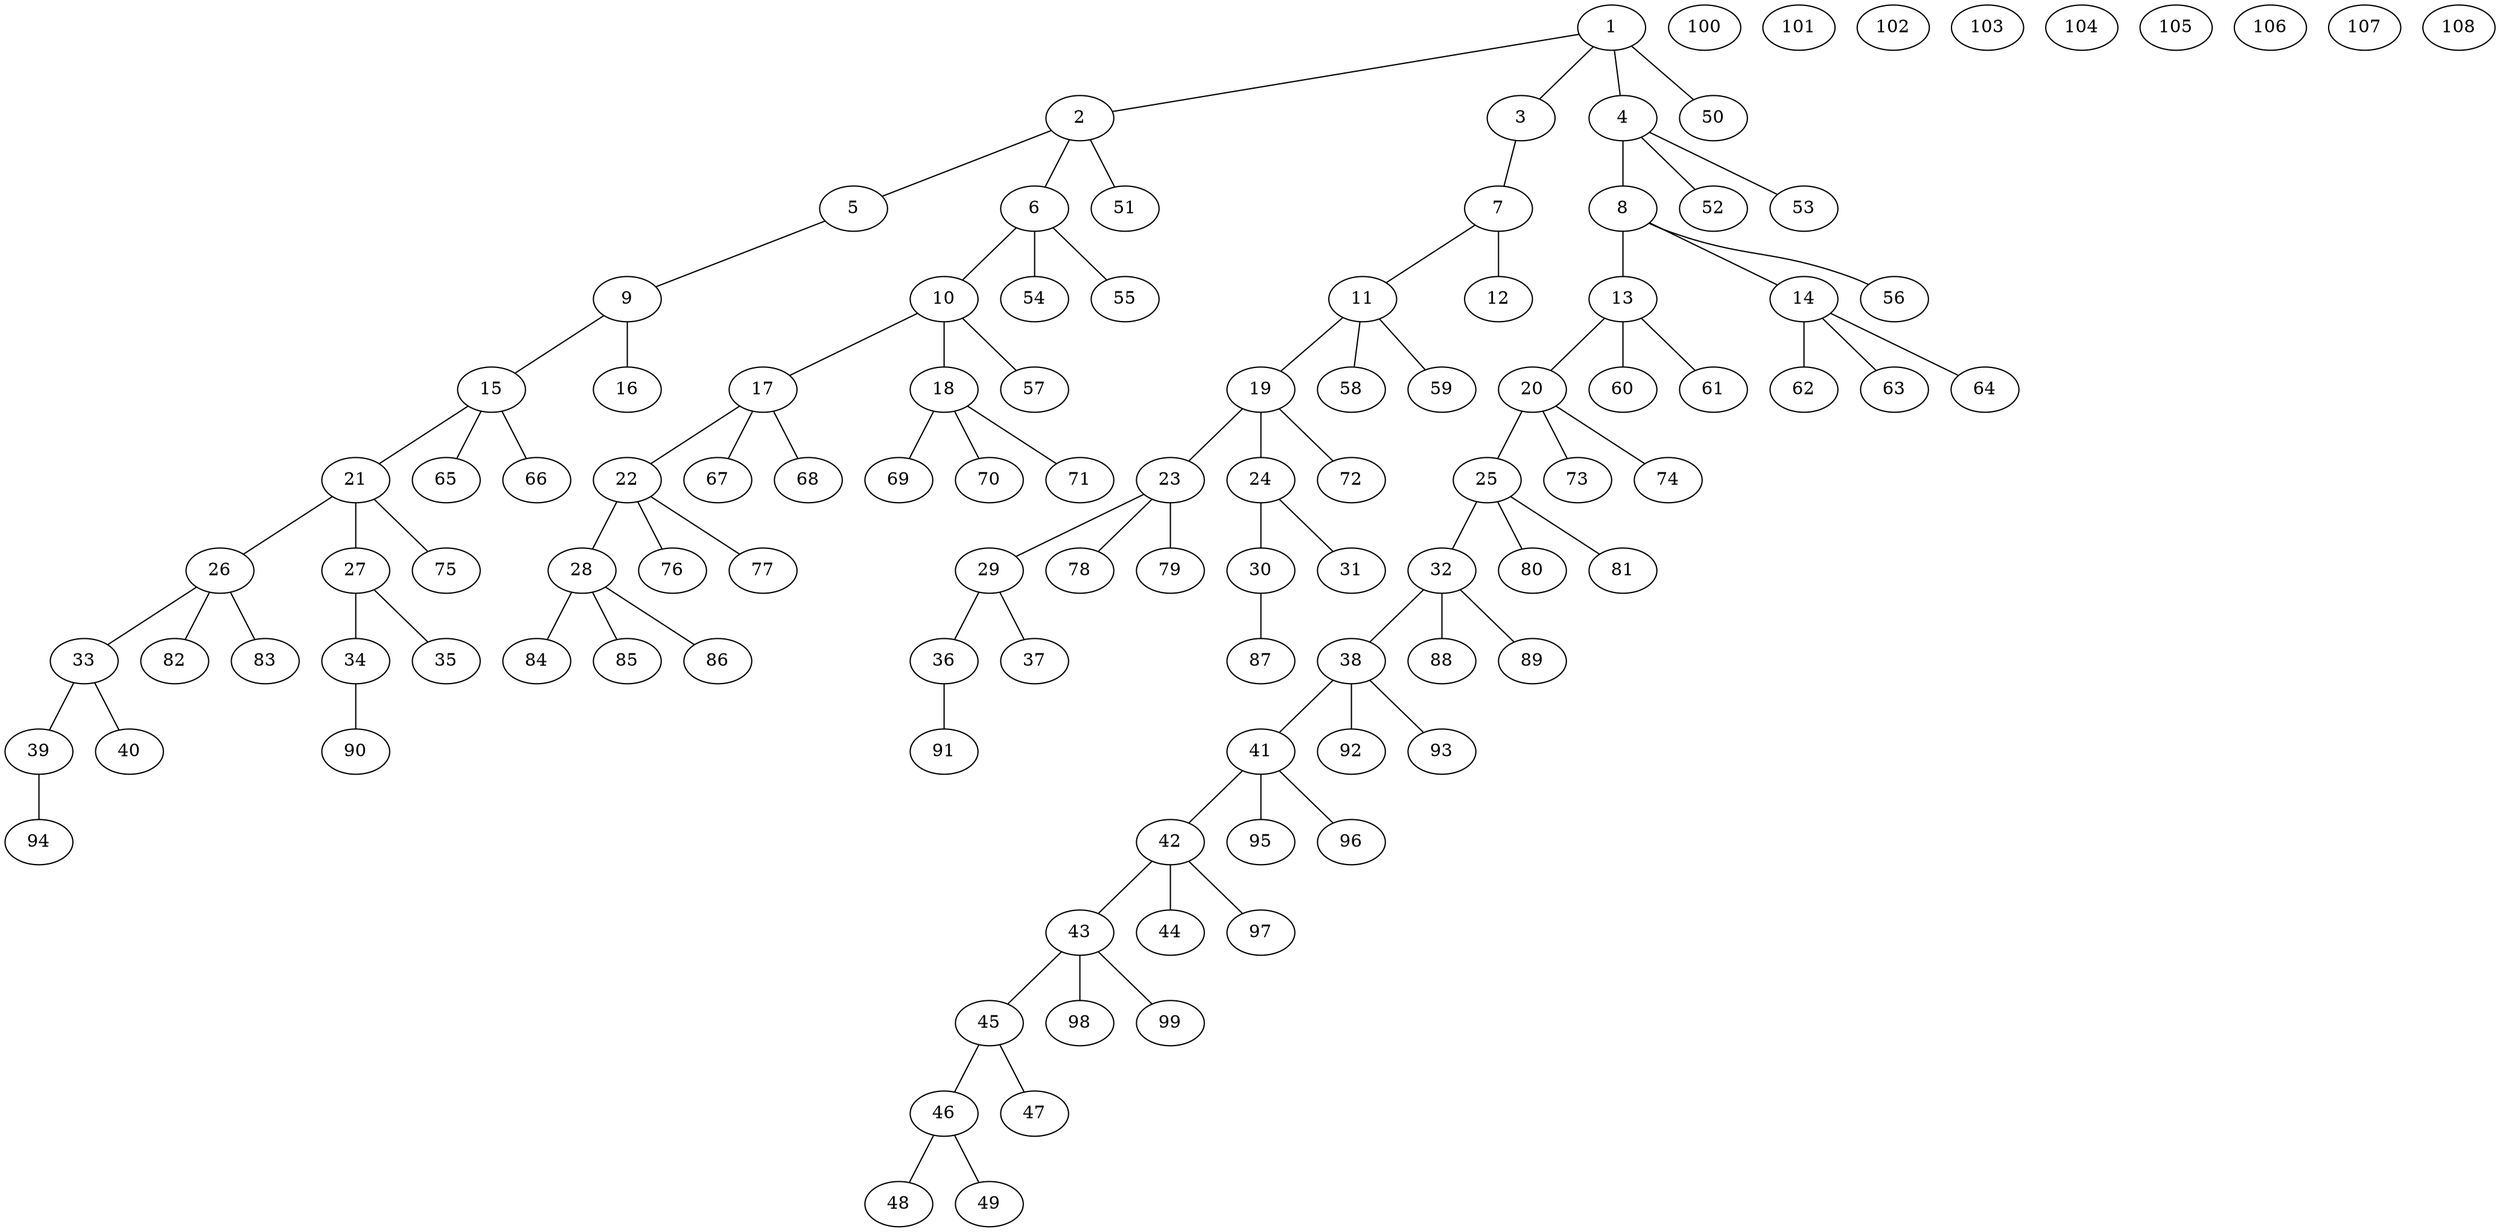 graph molecule_3257 {
	1	 [chem=C];
	2	 [chem=C];
	1 -- 2	 [valence=1];
	3	 [chem=O];
	1 -- 3	 [valence=1];
	4	 [chem=C];
	1 -- 4	 [valence=1];
	50	 [chem=H];
	1 -- 50	 [valence=1];
	5	 [chem=O];
	2 -- 5	 [valence=1];
	6	 [chem=C];
	2 -- 6	 [valence=1];
	51	 [chem=H];
	2 -- 51	 [valence=1];
	7	 [chem=C];
	3 -- 7	 [valence=1];
	8	 [chem=C];
	4 -- 8	 [valence=1];
	52	 [chem=H];
	4 -- 52	 [valence=1];
	53	 [chem=H];
	4 -- 53	 [valence=1];
	9	 [chem=C];
	5 -- 9	 [valence=1];
	10	 [chem=C];
	6 -- 10	 [valence=1];
	54	 [chem=H];
	6 -- 54	 [valence=1];
	55	 [chem=H];
	6 -- 55	 [valence=1];
	11	 [chem=C];
	7 -- 11	 [valence=1];
	12	 [chem=O];
	7 -- 12	 [valence=2];
	13	 [chem=C];
	8 -- 13	 [valence=1];
	14	 [chem=C];
	8 -- 14	 [valence=1];
	56	 [chem=H];
	8 -- 56	 [valence=1];
	15	 [chem=C];
	9 -- 15	 [valence=1];
	16	 [chem=O];
	9 -- 16	 [valence=2];
	17	 [chem=C];
	10 -- 17	 [valence=1];
	18	 [chem=C];
	10 -- 18	 [valence=1];
	57	 [chem=H];
	10 -- 57	 [valence=1];
	19	 [chem=C];
	11 -- 19	 [valence=1];
	58	 [chem=H];
	11 -- 58	 [valence=1];
	59	 [chem=H];
	11 -- 59	 [valence=1];
	20	 [chem=C];
	13 -- 20	 [valence=1];
	60	 [chem=H];
	13 -- 60	 [valence=1];
	61	 [chem=H];
	13 -- 61	 [valence=1];
	62	 [chem=H];
	14 -- 62	 [valence=1];
	63	 [chem=H];
	14 -- 63	 [valence=1];
	64	 [chem=H];
	14 -- 64	 [valence=1];
	21	 [chem=C];
	15 -- 21	 [valence=1];
	65	 [chem=H];
	15 -- 65	 [valence=1];
	66	 [chem=H];
	15 -- 66	 [valence=1];
	22	 [chem=C];
	17 -- 22	 [valence=1];
	67	 [chem=H];
	17 -- 67	 [valence=1];
	68	 [chem=H];
	17 -- 68	 [valence=1];
	69	 [chem=H];
	18 -- 69	 [valence=1];
	70	 [chem=H];
	18 -- 70	 [valence=1];
	71	 [chem=H];
	18 -- 71	 [valence=1];
	23	 [chem=C];
	19 -- 23	 [valence=1];
	24	 [chem=C];
	19 -- 24	 [valence=1];
	72	 [chem=H];
	19 -- 72	 [valence=1];
	25	 [chem=C];
	20 -- 25	 [valence=1];
	73	 [chem=H];
	20 -- 73	 [valence=1];
	74	 [chem=H];
	20 -- 74	 [valence=1];
	26	 [chem=C];
	21 -- 26	 [valence=1];
	27	 [chem=C];
	21 -- 27	 [valence=1];
	75	 [chem=H];
	21 -- 75	 [valence=1];
	28	 [chem=C];
	22 -- 28	 [valence=1];
	76	 [chem=H];
	22 -- 76	 [valence=1];
	77	 [chem=H];
	22 -- 77	 [valence=1];
	29	 [chem=C];
	23 -- 29	 [valence=1];
	78	 [chem=H];
	23 -- 78	 [valence=1];
	79	 [chem=H];
	23 -- 79	 [valence=1];
	30	 [chem=O];
	24 -- 30	 [valence=1];
	31	 [chem=O];
	24 -- 31	 [valence=2];
	32	 [chem=C];
	25 -- 32	 [valence=1];
	80	 [chem=H];
	25 -- 80	 [valence=1];
	81	 [chem=H];
	25 -- 81	 [valence=1];
	33	 [chem=C];
	26 -- 33	 [valence=1];
	82	 [chem=H];
	26 -- 82	 [valence=1];
	83	 [chem=H];
	26 -- 83	 [valence=1];
	34	 [chem=O];
	27 -- 34	 [valence=1];
	35	 [chem=O];
	27 -- 35	 [valence=2];
	84	 [chem=H];
	28 -- 84	 [valence=1];
	85	 [chem=H];
	28 -- 85	 [valence=1];
	86	 [chem=H];
	28 -- 86	 [valence=1];
	36	 [chem=O];
	29 -- 36	 [valence=1];
	37	 [chem=O];
	29 -- 37	 [valence=2];
	87	 [chem=H];
	30 -- 87	 [valence=1];
	38	 [chem=C];
	32 -- 38	 [valence=1];
	88	 [chem=H];
	32 -- 88	 [valence=1];
	89	 [chem=H];
	32 -- 89	 [valence=1];
	39	 [chem=O];
	33 -- 39	 [valence=1];
	40	 [chem=O];
	33 -- 40	 [valence=2];
	90	 [chem=H];
	34 -- 90	 [valence=1];
	91	 [chem=H];
	36 -- 91	 [valence=1];
	41	 [chem=C];
	38 -- 41	 [valence=1];
	92	 [chem=H];
	38 -- 92	 [valence=1];
	93	 [chem=H];
	38 -- 93	 [valence=1];
	94	 [chem=H];
	39 -- 94	 [valence=1];
	42	 [chem=C];
	41 -- 42	 [valence=1];
	95	 [chem=H];
	41 -- 95	 [valence=1];
	96	 [chem=H];
	41 -- 96	 [valence=1];
	43	 [chem=C];
	42 -- 43	 [valence=1];
	44	 [chem=O];
	42 -- 44	 [valence=1];
	97	 [chem=H];
	42 -- 97	 [valence=1];
	45	 [chem=C];
	43 -- 45	 [valence=1];
	98	 [chem=H];
	43 -- 98	 [valence=1];
	99	 [chem=H];
	43 -- 99	 [valence=1];
	46	 [chem=C];
	45 -- 46	 [valence=1];
	47	 [chem=O];
	45 -- 47	 [valence=1];
	48	 [chem=C];
	46 -- 48	 [valence=1];
	49	 [chem=N];
	46 -- 49	 [valence=1];
	100	 [chem=H];
	101	 [chem=H];
	102	 [chem=H];
	103	 [chem=H];
	104	 [chem=H];
	105	 [chem=H];
	106	 [chem=H];
	107	 [chem=H];
	108	 [chem=H];
}
